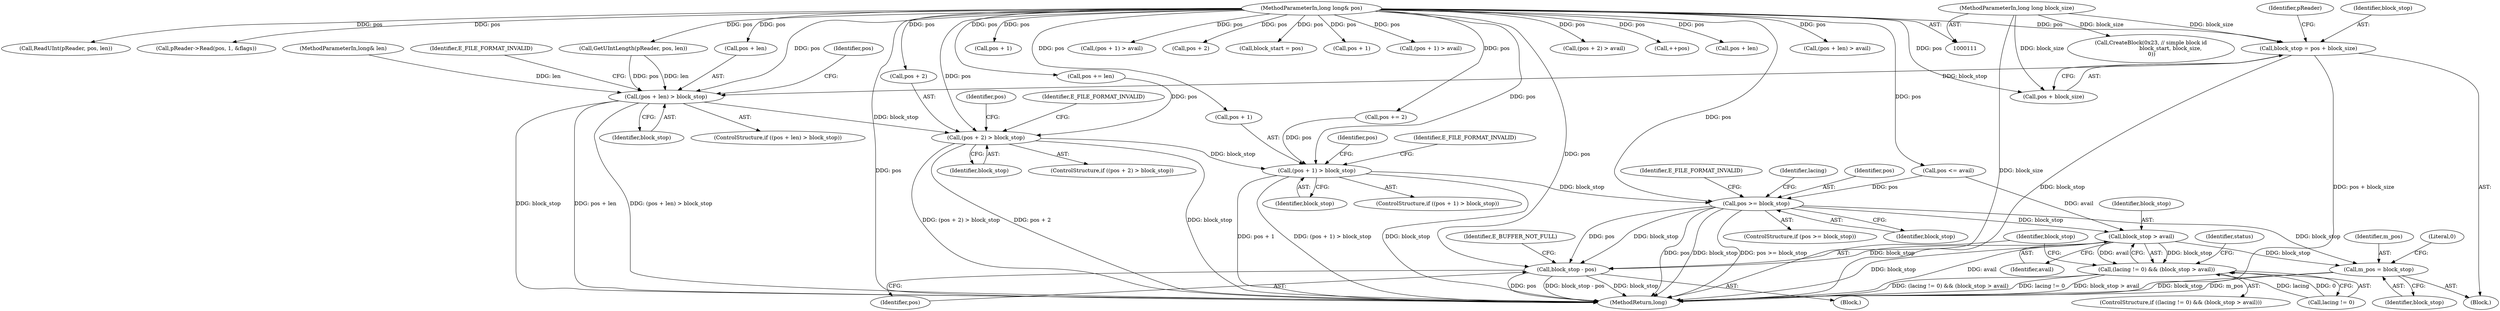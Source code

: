 digraph "0_Android_cc274e2abe8b2a6698a5c47d8aa4bb45f1f9538d_56@integer" {
"1000121" [label="(Call,block_stop = pos + block_size)"];
"1000113" [label="(MethodParameterIn,long long& pos)"];
"1000112" [label="(MethodParameterIn,long long block_size)"];
"1000189" [label="(Call,(pos + len) > block_stop)"];
"1000250" [label="(Call,(pos + 2) > block_stop)"];
"1000273" [label="(Call,(pos + 1) > block_stop)"];
"1000317" [label="(Call,pos >= block_stop)"];
"1000336" [label="(Call,block_stop > avail)"];
"1000332" [label="(Call,(lacing != 0) && (block_stop > avail))"];
"1000340" [label="(Call,block_stop - pos)"];
"1000358" [label="(Call,m_pos = block_stop)"];
"1000337" [label="(Identifier,block_stop)"];
"1000246" [label="(Call,pos += len)"];
"1000157" [label="(Call,pos + 1)"];
"1000281" [label="(Call,(pos + 1) > avail)"];
"1000249" [label="(ControlStructure,if ((pos + 2) > block_stop))"];
"1000259" [label="(Call,pos + 2)"];
"1000195" [label="(Identifier,E_FILE_FORMAT_INVALID)"];
"1000321" [label="(Identifier,E_FILE_FORMAT_INVALID)"];
"1000272" [label="(ControlStructure,if ((pos + 1) > block_stop))"];
"1000336" [label="(Call,block_stop > avail)"];
"1000344" [label="(Identifier,E_BUFFER_NOT_FULL)"];
"1000117" [label="(Call,block_start = pos)"];
"1000282" [label="(Call,pos + 1)"];
"1000363" [label="(MethodReturn,long)"];
"1000283" [label="(Identifier,pos)"];
"1000156" [label="(Call,(pos + 1) > avail)"];
"1000316" [label="(ControlStructure,if (pos >= block_stop))"];
"1000115" [label="(Block,)"];
"1000123" [label="(Call,pos + block_size)"];
"1000273" [label="(Call,(pos + 1) > block_stop)"];
"1000251" [label="(Call,pos + 2)"];
"1000319" [label="(Identifier,block_stop)"];
"1000170" [label="(Call,GetUIntLength(pReader, pos, len))"];
"1000332" [label="(Call,(lacing != 0) && (block_stop > avail))"];
"1000346" [label="(Identifier,status)"];
"1000359" [label="(Identifier,m_pos)"];
"1000258" [label="(Call,(pos + 2) > avail)"];
"1000113" [label="(MethodParameterIn,long long& pos)"];
"1000317" [label="(Call,pos >= block_stop)"];
"1000254" [label="(Identifier,block_stop)"];
"1000347" [label="(Call,CreateBlock(0x23, // simple block id\n                       block_start, block_size,\n 0))"];
"1000331" [label="(ControlStructure,if ((lacing != 0) && (block_stop > avail)))"];
"1000310" [label="(Call,++pos)"];
"1000112" [label="(MethodParameterIn,long long block_size)"];
"1000198" [label="(Call,pos + len)"];
"1000260" [label="(Identifier,pos)"];
"1000274" [label="(Call,pos + 1)"];
"1000197" [label="(Call,(pos + len) > avail)"];
"1000313" [label="(Call,pos <= avail)"];
"1000340" [label="(Call,block_stop - pos)"];
"1000339" [label="(Block,)"];
"1000342" [label="(Identifier,pos)"];
"1000122" [label="(Identifier,block_stop)"];
"1000193" [label="(Identifier,block_stop)"];
"1000189" [label="(Call,(pos + len) > block_stop)"];
"1000207" [label="(Call,ReadUInt(pReader, pos, len))"];
"1000324" [label="(Identifier,lacing)"];
"1000199" [label="(Identifier,pos)"];
"1000333" [label="(Call,lacing != 0)"];
"1000341" [label="(Identifier,block_stop)"];
"1000318" [label="(Identifier,pos)"];
"1000360" [label="(Identifier,block_stop)"];
"1000127" [label="(Identifier,pReader)"];
"1000295" [label="(Call,pReader->Read(pos, 1, &flags))"];
"1000269" [label="(Call,pos += 2)"];
"1000114" [label="(MethodParameterIn,long& len)"];
"1000256" [label="(Identifier,E_FILE_FORMAT_INVALID)"];
"1000188" [label="(ControlStructure,if ((pos + len) > block_stop))"];
"1000277" [label="(Identifier,block_stop)"];
"1000279" [label="(Identifier,E_FILE_FORMAT_INVALID)"];
"1000250" [label="(Call,(pos + 2) > block_stop)"];
"1000338" [label="(Identifier,avail)"];
"1000121" [label="(Call,block_stop = pos + block_size)"];
"1000190" [label="(Call,pos + len)"];
"1000362" [label="(Literal,0)"];
"1000358" [label="(Call,m_pos = block_stop)"];
"1000121" -> "1000115"  [label="AST: "];
"1000121" -> "1000123"  [label="CFG: "];
"1000122" -> "1000121"  [label="AST: "];
"1000123" -> "1000121"  [label="AST: "];
"1000127" -> "1000121"  [label="CFG: "];
"1000121" -> "1000363"  [label="DDG: pos + block_size"];
"1000121" -> "1000363"  [label="DDG: block_stop"];
"1000113" -> "1000121"  [label="DDG: pos"];
"1000112" -> "1000121"  [label="DDG: block_size"];
"1000121" -> "1000189"  [label="DDG: block_stop"];
"1000113" -> "1000111"  [label="AST: "];
"1000113" -> "1000363"  [label="DDG: pos"];
"1000113" -> "1000117"  [label="DDG: pos"];
"1000113" -> "1000123"  [label="DDG: pos"];
"1000113" -> "1000156"  [label="DDG: pos"];
"1000113" -> "1000157"  [label="DDG: pos"];
"1000113" -> "1000170"  [label="DDG: pos"];
"1000113" -> "1000189"  [label="DDG: pos"];
"1000113" -> "1000190"  [label="DDG: pos"];
"1000113" -> "1000197"  [label="DDG: pos"];
"1000113" -> "1000198"  [label="DDG: pos"];
"1000113" -> "1000207"  [label="DDG: pos"];
"1000113" -> "1000246"  [label="DDG: pos"];
"1000113" -> "1000250"  [label="DDG: pos"];
"1000113" -> "1000251"  [label="DDG: pos"];
"1000113" -> "1000258"  [label="DDG: pos"];
"1000113" -> "1000259"  [label="DDG: pos"];
"1000113" -> "1000269"  [label="DDG: pos"];
"1000113" -> "1000273"  [label="DDG: pos"];
"1000113" -> "1000274"  [label="DDG: pos"];
"1000113" -> "1000281"  [label="DDG: pos"];
"1000113" -> "1000282"  [label="DDG: pos"];
"1000113" -> "1000295"  [label="DDG: pos"];
"1000113" -> "1000310"  [label="DDG: pos"];
"1000113" -> "1000313"  [label="DDG: pos"];
"1000113" -> "1000317"  [label="DDG: pos"];
"1000113" -> "1000340"  [label="DDG: pos"];
"1000112" -> "1000111"  [label="AST: "];
"1000112" -> "1000363"  [label="DDG: block_size"];
"1000112" -> "1000123"  [label="DDG: block_size"];
"1000112" -> "1000347"  [label="DDG: block_size"];
"1000189" -> "1000188"  [label="AST: "];
"1000189" -> "1000193"  [label="CFG: "];
"1000190" -> "1000189"  [label="AST: "];
"1000193" -> "1000189"  [label="AST: "];
"1000195" -> "1000189"  [label="CFG: "];
"1000199" -> "1000189"  [label="CFG: "];
"1000189" -> "1000363"  [label="DDG: pos + len"];
"1000189" -> "1000363"  [label="DDG: (pos + len) > block_stop"];
"1000189" -> "1000363"  [label="DDG: block_stop"];
"1000170" -> "1000189"  [label="DDG: pos"];
"1000170" -> "1000189"  [label="DDG: len"];
"1000114" -> "1000189"  [label="DDG: len"];
"1000189" -> "1000250"  [label="DDG: block_stop"];
"1000250" -> "1000249"  [label="AST: "];
"1000250" -> "1000254"  [label="CFG: "];
"1000251" -> "1000250"  [label="AST: "];
"1000254" -> "1000250"  [label="AST: "];
"1000256" -> "1000250"  [label="CFG: "];
"1000260" -> "1000250"  [label="CFG: "];
"1000250" -> "1000363"  [label="DDG: pos + 2"];
"1000250" -> "1000363"  [label="DDG: block_stop"];
"1000250" -> "1000363"  [label="DDG: (pos + 2) > block_stop"];
"1000246" -> "1000250"  [label="DDG: pos"];
"1000250" -> "1000273"  [label="DDG: block_stop"];
"1000273" -> "1000272"  [label="AST: "];
"1000273" -> "1000277"  [label="CFG: "];
"1000274" -> "1000273"  [label="AST: "];
"1000277" -> "1000273"  [label="AST: "];
"1000279" -> "1000273"  [label="CFG: "];
"1000283" -> "1000273"  [label="CFG: "];
"1000273" -> "1000363"  [label="DDG: pos + 1"];
"1000273" -> "1000363"  [label="DDG: (pos + 1) > block_stop"];
"1000273" -> "1000363"  [label="DDG: block_stop"];
"1000269" -> "1000273"  [label="DDG: pos"];
"1000273" -> "1000317"  [label="DDG: block_stop"];
"1000317" -> "1000316"  [label="AST: "];
"1000317" -> "1000319"  [label="CFG: "];
"1000318" -> "1000317"  [label="AST: "];
"1000319" -> "1000317"  [label="AST: "];
"1000321" -> "1000317"  [label="CFG: "];
"1000324" -> "1000317"  [label="CFG: "];
"1000317" -> "1000363"  [label="DDG: pos"];
"1000317" -> "1000363"  [label="DDG: block_stop"];
"1000317" -> "1000363"  [label="DDG: pos >= block_stop"];
"1000313" -> "1000317"  [label="DDG: pos"];
"1000317" -> "1000336"  [label="DDG: block_stop"];
"1000317" -> "1000340"  [label="DDG: block_stop"];
"1000317" -> "1000340"  [label="DDG: pos"];
"1000317" -> "1000358"  [label="DDG: block_stop"];
"1000336" -> "1000332"  [label="AST: "];
"1000336" -> "1000338"  [label="CFG: "];
"1000337" -> "1000336"  [label="AST: "];
"1000338" -> "1000336"  [label="AST: "];
"1000332" -> "1000336"  [label="CFG: "];
"1000336" -> "1000363"  [label="DDG: avail"];
"1000336" -> "1000363"  [label="DDG: block_stop"];
"1000336" -> "1000332"  [label="DDG: block_stop"];
"1000336" -> "1000332"  [label="DDG: avail"];
"1000313" -> "1000336"  [label="DDG: avail"];
"1000336" -> "1000340"  [label="DDG: block_stop"];
"1000336" -> "1000358"  [label="DDG: block_stop"];
"1000332" -> "1000331"  [label="AST: "];
"1000332" -> "1000333"  [label="CFG: "];
"1000333" -> "1000332"  [label="AST: "];
"1000341" -> "1000332"  [label="CFG: "];
"1000346" -> "1000332"  [label="CFG: "];
"1000332" -> "1000363"  [label="DDG: lacing != 0"];
"1000332" -> "1000363"  [label="DDG: block_stop > avail"];
"1000332" -> "1000363"  [label="DDG: (lacing != 0) && (block_stop > avail)"];
"1000333" -> "1000332"  [label="DDG: lacing"];
"1000333" -> "1000332"  [label="DDG: 0"];
"1000340" -> "1000339"  [label="AST: "];
"1000340" -> "1000342"  [label="CFG: "];
"1000341" -> "1000340"  [label="AST: "];
"1000342" -> "1000340"  [label="AST: "];
"1000344" -> "1000340"  [label="CFG: "];
"1000340" -> "1000363"  [label="DDG: pos"];
"1000340" -> "1000363"  [label="DDG: block_stop - pos"];
"1000340" -> "1000363"  [label="DDG: block_stop"];
"1000358" -> "1000115"  [label="AST: "];
"1000358" -> "1000360"  [label="CFG: "];
"1000359" -> "1000358"  [label="AST: "];
"1000360" -> "1000358"  [label="AST: "];
"1000362" -> "1000358"  [label="CFG: "];
"1000358" -> "1000363"  [label="DDG: block_stop"];
"1000358" -> "1000363"  [label="DDG: m_pos"];
}
